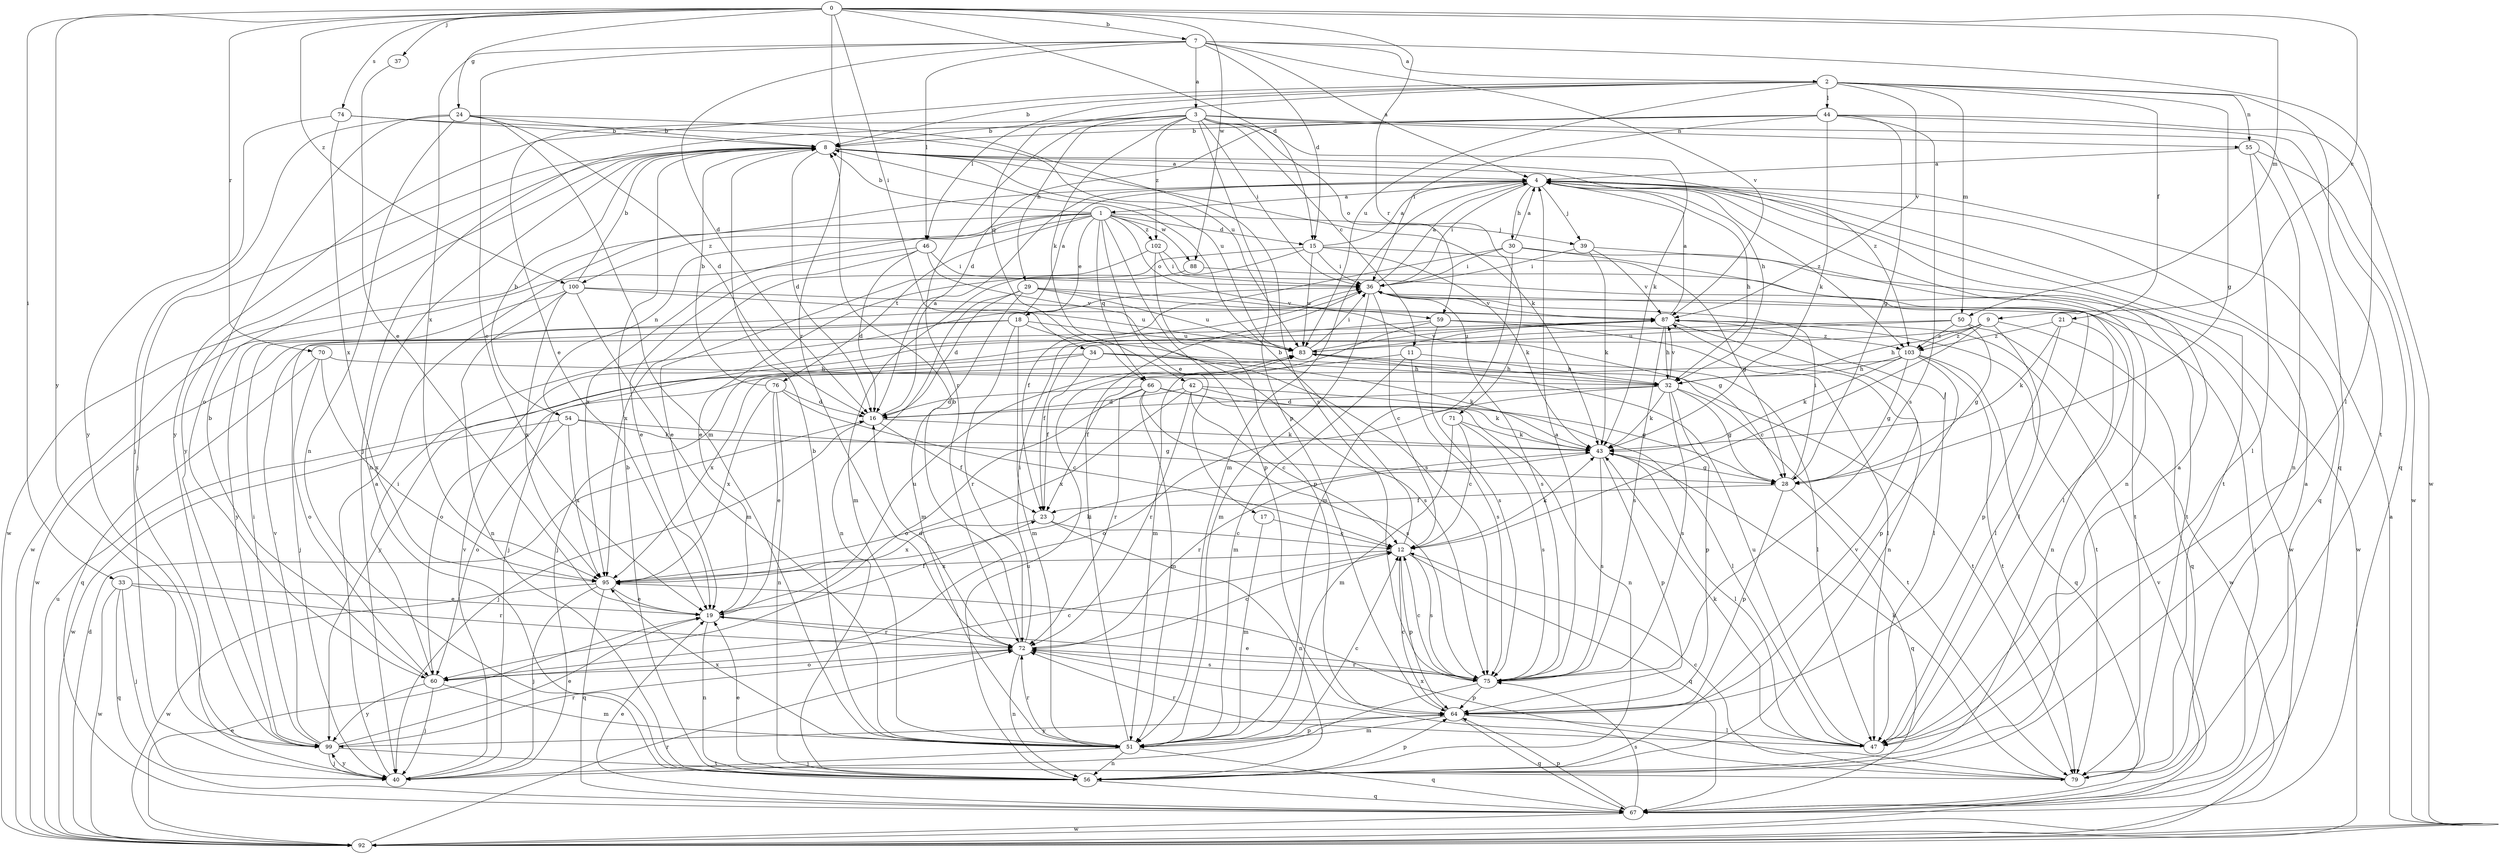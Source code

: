 strict digraph  {
0;
1;
2;
3;
4;
7;
8;
9;
11;
12;
15;
16;
17;
18;
19;
21;
23;
24;
28;
29;
30;
32;
33;
34;
36;
37;
39;
40;
42;
43;
44;
46;
47;
50;
51;
54;
55;
56;
59;
60;
64;
66;
67;
70;
71;
72;
74;
75;
76;
79;
83;
87;
88;
92;
95;
99;
100;
102;
103;
0 -> 7  [label=b];
0 -> 9  [label=c];
0 -> 15  [label=d];
0 -> 24  [label=g];
0 -> 33  [label=i];
0 -> 34  [label=i];
0 -> 37  [label=j];
0 -> 50  [label=m];
0 -> 70  [label=r];
0 -> 71  [label=r];
0 -> 72  [label=r];
0 -> 74  [label=s];
0 -> 88  [label=w];
0 -> 99  [label=y];
0 -> 100  [label=z];
1 -> 8  [label=b];
1 -> 15  [label=d];
1 -> 17  [label=e];
1 -> 18  [label=e];
1 -> 39  [label=j];
1 -> 54  [label=n];
1 -> 59  [label=o];
1 -> 64  [label=p];
1 -> 66  [label=q];
1 -> 76  [label=t];
1 -> 88  [label=w];
1 -> 92  [label=w];
1 -> 95  [label=x];
1 -> 100  [label=z];
1 -> 102  [label=z];
2 -> 8  [label=b];
2 -> 19  [label=e];
2 -> 21  [label=f];
2 -> 28  [label=g];
2 -> 44  [label=l];
2 -> 46  [label=l];
2 -> 50  [label=m];
2 -> 55  [label=n];
2 -> 66  [label=q];
2 -> 79  [label=t];
2 -> 83  [label=u];
2 -> 87  [label=v];
3 -> 8  [label=b];
3 -> 11  [label=c];
3 -> 29  [label=h];
3 -> 36  [label=i];
3 -> 42  [label=k];
3 -> 43  [label=k];
3 -> 55  [label=n];
3 -> 59  [label=o];
3 -> 64  [label=p];
3 -> 67  [label=q];
3 -> 72  [label=r];
3 -> 99  [label=y];
3 -> 102  [label=z];
4 -> 1  [label=a];
4 -> 30  [label=h];
4 -> 32  [label=h];
4 -> 36  [label=i];
4 -> 39  [label=j];
4 -> 51  [label=m];
4 -> 56  [label=n];
4 -> 67  [label=q];
4 -> 79  [label=t];
4 -> 103  [label=z];
7 -> 2  [label=a];
7 -> 3  [label=a];
7 -> 4  [label=a];
7 -> 15  [label=d];
7 -> 16  [label=d];
7 -> 19  [label=e];
7 -> 46  [label=l];
7 -> 47  [label=l];
7 -> 87  [label=v];
7 -> 95  [label=x];
8 -> 4  [label=a];
8 -> 16  [label=d];
8 -> 32  [label=h];
8 -> 40  [label=j];
8 -> 43  [label=k];
8 -> 56  [label=n];
8 -> 83  [label=u];
8 -> 99  [label=y];
8 -> 103  [label=z];
9 -> 12  [label=c];
9 -> 32  [label=h];
9 -> 40  [label=j];
9 -> 47  [label=l];
9 -> 67  [label=q];
9 -> 103  [label=z];
11 -> 32  [label=h];
11 -> 51  [label=m];
11 -> 60  [label=o];
11 -> 75  [label=s];
12 -> 8  [label=b];
12 -> 43  [label=k];
12 -> 64  [label=p];
12 -> 67  [label=q];
12 -> 75  [label=s];
12 -> 95  [label=x];
15 -> 4  [label=a];
15 -> 19  [label=e];
15 -> 28  [label=g];
15 -> 36  [label=i];
15 -> 43  [label=k];
15 -> 51  [label=m];
15 -> 83  [label=u];
16 -> 4  [label=a];
16 -> 23  [label=f];
16 -> 40  [label=j];
16 -> 43  [label=k];
17 -> 12  [label=c];
17 -> 51  [label=m];
18 -> 4  [label=a];
18 -> 40  [label=j];
18 -> 51  [label=m];
18 -> 72  [label=r];
18 -> 75  [label=s];
18 -> 83  [label=u];
18 -> 92  [label=w];
19 -> 23  [label=f];
19 -> 56  [label=n];
19 -> 72  [label=r];
19 -> 83  [label=u];
21 -> 43  [label=k];
21 -> 56  [label=n];
21 -> 64  [label=p];
21 -> 103  [label=z];
23 -> 12  [label=c];
23 -> 56  [label=n];
23 -> 95  [label=x];
24 -> 8  [label=b];
24 -> 16  [label=d];
24 -> 40  [label=j];
24 -> 51  [label=m];
24 -> 56  [label=n];
24 -> 60  [label=o];
24 -> 75  [label=s];
28 -> 23  [label=f];
28 -> 36  [label=i];
28 -> 64  [label=p];
28 -> 67  [label=q];
29 -> 16  [label=d];
29 -> 28  [label=g];
29 -> 51  [label=m];
29 -> 56  [label=n];
29 -> 83  [label=u];
29 -> 87  [label=v];
30 -> 4  [label=a];
30 -> 23  [label=f];
30 -> 36  [label=i];
30 -> 47  [label=l];
30 -> 51  [label=m];
30 -> 92  [label=w];
32 -> 16  [label=d];
32 -> 28  [label=g];
32 -> 43  [label=k];
32 -> 60  [label=o];
32 -> 64  [label=p];
32 -> 75  [label=s];
32 -> 79  [label=t];
32 -> 87  [label=v];
33 -> 19  [label=e];
33 -> 40  [label=j];
33 -> 67  [label=q];
33 -> 72  [label=r];
33 -> 92  [label=w];
34 -> 23  [label=f];
34 -> 32  [label=h];
34 -> 43  [label=k];
34 -> 79  [label=t];
34 -> 95  [label=x];
34 -> 99  [label=y];
36 -> 4  [label=a];
36 -> 12  [label=c];
36 -> 47  [label=l];
36 -> 51  [label=m];
36 -> 75  [label=s];
36 -> 87  [label=v];
37 -> 19  [label=e];
39 -> 36  [label=i];
39 -> 43  [label=k];
39 -> 79  [label=t];
39 -> 87  [label=v];
40 -> 4  [label=a];
40 -> 87  [label=v];
40 -> 99  [label=y];
42 -> 12  [label=c];
42 -> 16  [label=d];
42 -> 43  [label=k];
42 -> 47  [label=l];
42 -> 72  [label=r];
42 -> 95  [label=x];
43 -> 28  [label=g];
43 -> 47  [label=l];
43 -> 64  [label=p];
43 -> 72  [label=r];
43 -> 75  [label=s];
44 -> 8  [label=b];
44 -> 16  [label=d];
44 -> 28  [label=g];
44 -> 36  [label=i];
44 -> 40  [label=j];
44 -> 43  [label=k];
44 -> 67  [label=q];
44 -> 75  [label=s];
44 -> 92  [label=w];
46 -> 16  [label=d];
46 -> 19  [label=e];
46 -> 36  [label=i];
46 -> 75  [label=s];
46 -> 92  [label=w];
47 -> 4  [label=a];
47 -> 43  [label=k];
47 -> 72  [label=r];
47 -> 83  [label=u];
50 -> 28  [label=g];
50 -> 40  [label=j];
50 -> 83  [label=u];
50 -> 92  [label=w];
50 -> 103  [label=z];
51 -> 8  [label=b];
51 -> 12  [label=c];
51 -> 36  [label=i];
51 -> 40  [label=j];
51 -> 56  [label=n];
51 -> 64  [label=p];
51 -> 67  [label=q];
51 -> 72  [label=r];
51 -> 95  [label=x];
54 -> 8  [label=b];
54 -> 28  [label=g];
54 -> 43  [label=k];
54 -> 60  [label=o];
54 -> 92  [label=w];
54 -> 95  [label=x];
55 -> 4  [label=a];
55 -> 47  [label=l];
55 -> 56  [label=n];
55 -> 92  [label=w];
56 -> 8  [label=b];
56 -> 19  [label=e];
56 -> 64  [label=p];
56 -> 67  [label=q];
56 -> 83  [label=u];
56 -> 87  [label=v];
59 -> 23  [label=f];
59 -> 47  [label=l];
59 -> 51  [label=m];
59 -> 75  [label=s];
59 -> 103  [label=z];
60 -> 8  [label=b];
60 -> 12  [label=c];
60 -> 36  [label=i];
60 -> 40  [label=j];
60 -> 51  [label=m];
60 -> 99  [label=y];
64 -> 12  [label=c];
64 -> 47  [label=l];
64 -> 51  [label=m];
64 -> 67  [label=q];
64 -> 99  [label=y];
66 -> 16  [label=d];
66 -> 28  [label=g];
66 -> 51  [label=m];
66 -> 56  [label=n];
66 -> 60  [label=o];
66 -> 72  [label=r];
66 -> 75  [label=s];
67 -> 19  [label=e];
67 -> 36  [label=i];
67 -> 64  [label=p];
67 -> 75  [label=s];
67 -> 92  [label=w];
70 -> 32  [label=h];
70 -> 60  [label=o];
70 -> 67  [label=q];
70 -> 95  [label=x];
71 -> 12  [label=c];
71 -> 43  [label=k];
71 -> 51  [label=m];
71 -> 75  [label=s];
72 -> 8  [label=b];
72 -> 12  [label=c];
72 -> 16  [label=d];
72 -> 36  [label=i];
72 -> 56  [label=n];
72 -> 60  [label=o];
72 -> 75  [label=s];
74 -> 8  [label=b];
74 -> 83  [label=u];
74 -> 95  [label=x];
74 -> 99  [label=y];
75 -> 4  [label=a];
75 -> 12  [label=c];
75 -> 19  [label=e];
75 -> 40  [label=j];
75 -> 64  [label=p];
75 -> 72  [label=r];
76 -> 8  [label=b];
76 -> 12  [label=c];
76 -> 16  [label=d];
76 -> 19  [label=e];
76 -> 56  [label=n];
76 -> 95  [label=x];
79 -> 4  [label=a];
79 -> 12  [label=c];
79 -> 43  [label=k];
79 -> 72  [label=r];
79 -> 95  [label=x];
83 -> 32  [label=h];
83 -> 36  [label=i];
83 -> 47  [label=l];
83 -> 87  [label=v];
87 -> 4  [label=a];
87 -> 32  [label=h];
87 -> 47  [label=l];
87 -> 56  [label=n];
87 -> 75  [label=s];
87 -> 79  [label=t];
87 -> 83  [label=u];
88 -> 19  [label=e];
88 -> 92  [label=w];
92 -> 4  [label=a];
92 -> 16  [label=d];
92 -> 19  [label=e];
92 -> 72  [label=r];
92 -> 83  [label=u];
92 -> 87  [label=v];
95 -> 19  [label=e];
95 -> 40  [label=j];
95 -> 43  [label=k];
95 -> 67  [label=q];
95 -> 92  [label=w];
99 -> 19  [label=e];
99 -> 36  [label=i];
99 -> 40  [label=j];
99 -> 72  [label=r];
99 -> 79  [label=t];
99 -> 87  [label=v];
100 -> 8  [label=b];
100 -> 51  [label=m];
100 -> 56  [label=n];
100 -> 83  [label=u];
100 -> 87  [label=v];
100 -> 95  [label=x];
100 -> 99  [label=y];
102 -> 36  [label=i];
102 -> 64  [label=p];
102 -> 79  [label=t];
102 -> 95  [label=x];
103 -> 23  [label=f];
103 -> 28  [label=g];
103 -> 32  [label=h];
103 -> 43  [label=k];
103 -> 64  [label=p];
103 -> 67  [label=q];
103 -> 79  [label=t];
}
